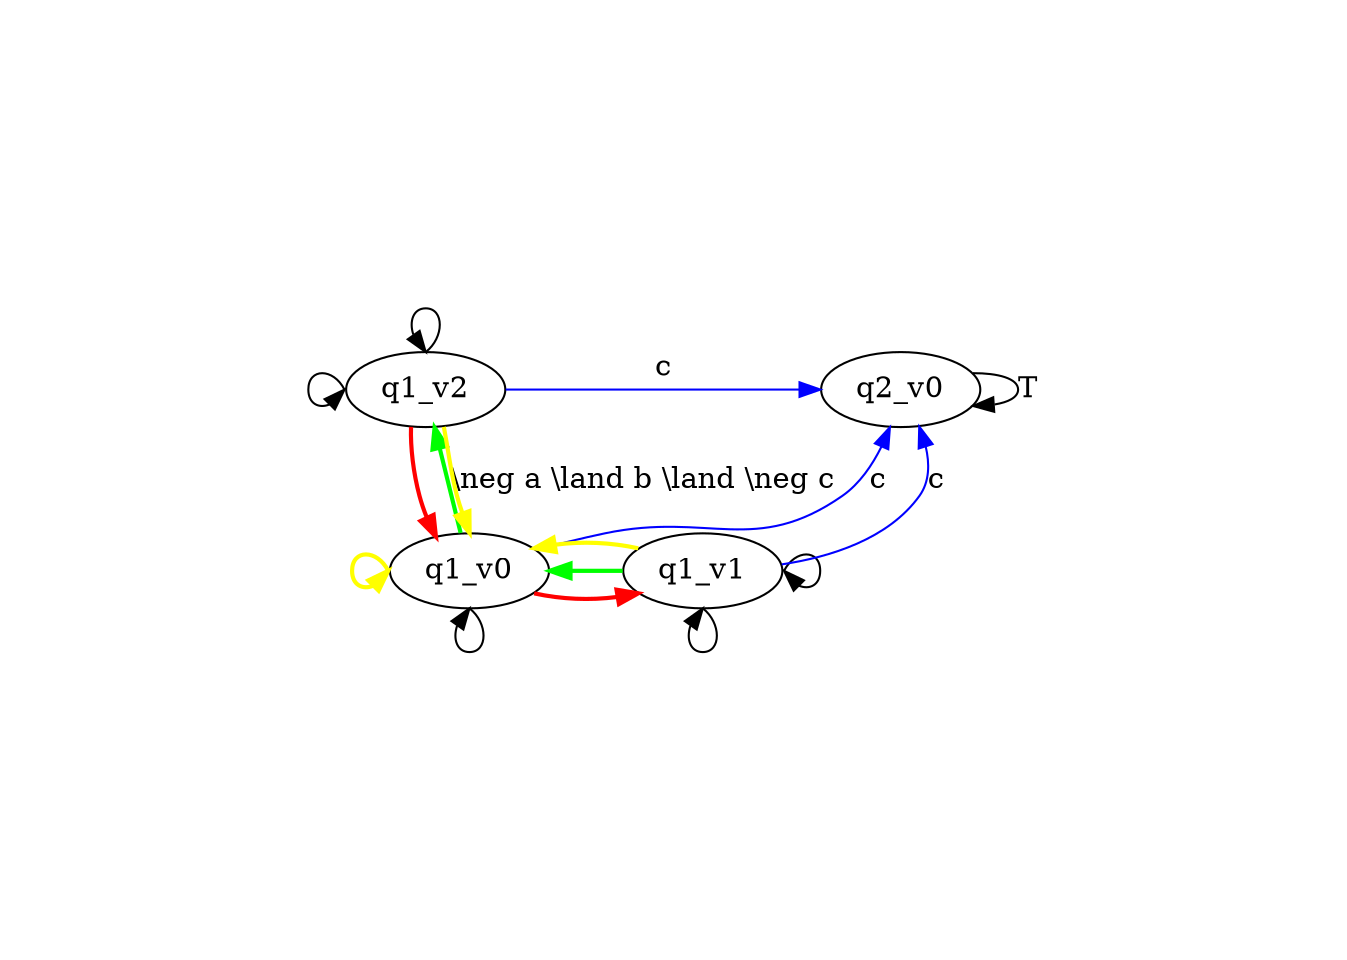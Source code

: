 digraph {
    graph [layout = dot , margin = 2 ];

    q1_v0 [ texlbl = "($x_0$, $(0,0)^T$)"];
    q1_v1 [ texlbl = "($x_0$, $(1,0)^T$)"];
    q1_v2 [ texlbl = "($x_0$, $(0,1)^T$)"];

    q2_v0 [ texlbl = "($x_1$, $(*,*)^T$)"];

    q1_v0 -> q1_v0 [ texlbl = "$\neg a \land \neg b \land \neg c$"  , headport = s , tailport = s];
    q1_v0 -> q1_v0 [ texlbl = "$a \land b \land \neg c$" , style="bold" , color="yellow" , headport = w , tailport = w];
    q1_v0 -> q1_v1 [ texlbl = "$a \land \neg b \land \neg c$" , style="bold" , color="red"];
    q1_v0 -> q1_v2 [ label = "\\neg a \\land b \\land \\neg c" , style="bold" , color="green"];
    q1_v0 -> q2_v0 [ label = "c" , color="blue"];

    q1_v2 -> q1_v0 [ texlbl = "$a \land \neg b \land \neg c$" , style="bold" , color="red"];
    q1_v2 -> q1_v0 [ texlbl = "$a \land b \land \neg c$" , style="bold" , color="yellow"];
    q1_v2 -> q1_v2 [ texlbl = "$\neg a \land \neg b \land \neg c$" , headport = w , tailport = w];
    q1_v2 -> q1_v2 [ texlbl = "$\neg a \land b \land \neg c$" , headport = n , tailport = n];
    q1_v2 -> q2_v0 [ label = "c" , color="blue" , labelfloat = true];

    q1_v1 -> q1_v0 [ texlbl = "$\neg a \land b \land \neg c$" , style="bold" , color="green"];
    q1_v1 -> q1_v0 [ texlbl = "$a \land b \land \neg c$" , style="bold" , color="yellow"];
    q1_v1 -> q1_v1 [ texlbl = "$a \land \neg b \land \neg c$" , headport = s , tailport = s];
    q1_v1 -> q1_v1 [ texlbl = "$\neg a \land \neg b \land \neg c$" , headport = e , tailport = e];
    q1_v1 -> q2_v0 [ label = "c" , color="blue"];

    q2_v0 -> q2_v0 [ label = "T"];

    { rank = same; q1_v0; q1_v1; };
    { rank = min; q1_v2; q2_v0; };
}
